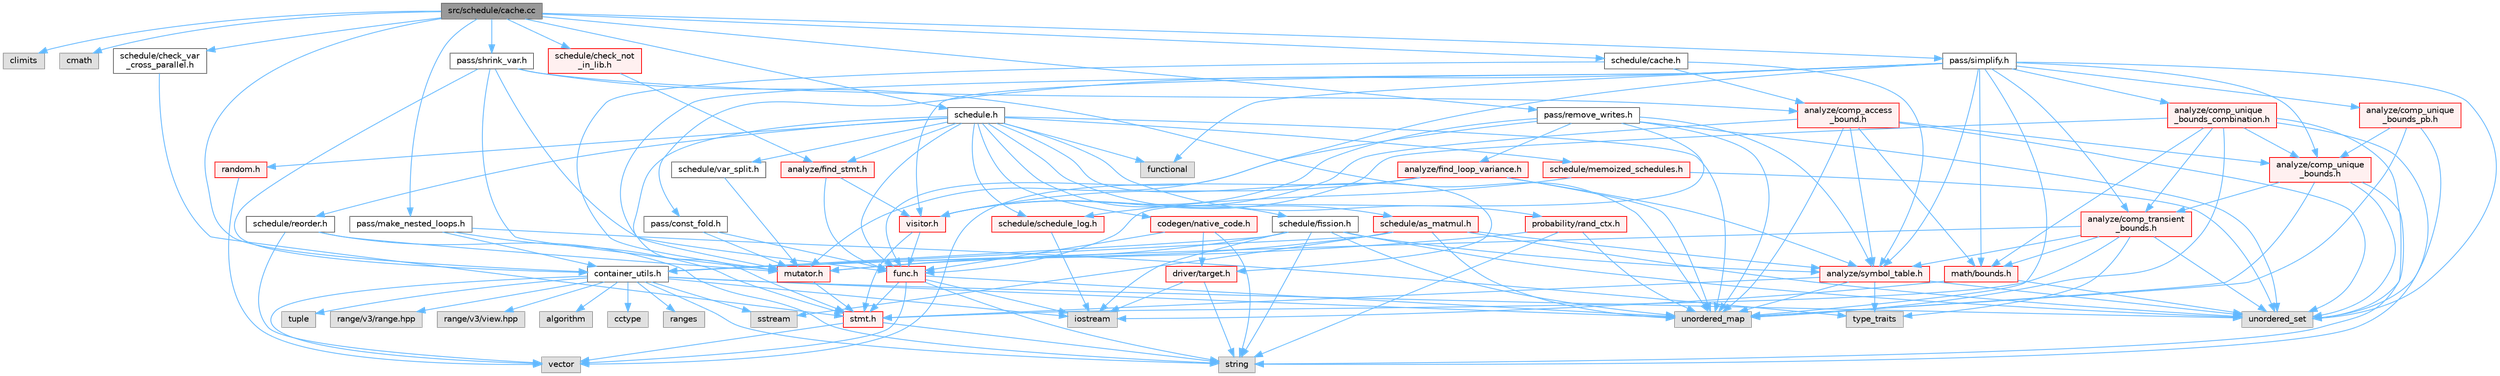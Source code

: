digraph "src/schedule/cache.cc"
{
 // LATEX_PDF_SIZE
  bgcolor="transparent";
  edge [fontname=Helvetica,fontsize=10,labelfontname=Helvetica,labelfontsize=10];
  node [fontname=Helvetica,fontsize=10,shape=box,height=0.2,width=0.4];
  Node1 [label="src/schedule/cache.cc",height=0.2,width=0.4,color="gray40", fillcolor="grey60", style="filled", fontcolor="black",tooltip=" "];
  Node1 -> Node2 [color="steelblue1",style="solid"];
  Node2 [label="climits",height=0.2,width=0.4,color="grey60", fillcolor="#E0E0E0", style="filled",tooltip=" "];
  Node1 -> Node3 [color="steelblue1",style="solid"];
  Node3 [label="cmath",height=0.2,width=0.4,color="grey60", fillcolor="#E0E0E0", style="filled",tooltip=" "];
  Node1 -> Node4 [color="steelblue1",style="solid"];
  Node4 [label="container_utils.h",height=0.2,width=0.4,color="grey40", fillcolor="white", style="filled",URL="$container__utils_8h.html",tooltip=" "];
  Node4 -> Node5 [color="steelblue1",style="solid"];
  Node5 [label="algorithm",height=0.2,width=0.4,color="grey60", fillcolor="#E0E0E0", style="filled",tooltip=" "];
  Node4 -> Node6 [color="steelblue1",style="solid"];
  Node6 [label="cctype",height=0.2,width=0.4,color="grey60", fillcolor="#E0E0E0", style="filled",tooltip=" "];
  Node4 -> Node7 [color="steelblue1",style="solid"];
  Node7 [label="iostream",height=0.2,width=0.4,color="grey60", fillcolor="#E0E0E0", style="filled",tooltip=" "];
  Node4 -> Node8 [color="steelblue1",style="solid"];
  Node8 [label="ranges",height=0.2,width=0.4,color="grey60", fillcolor="#E0E0E0", style="filled",tooltip=" "];
  Node4 -> Node9 [color="steelblue1",style="solid"];
  Node9 [label="sstream",height=0.2,width=0.4,color="grey60", fillcolor="#E0E0E0", style="filled",tooltip=" "];
  Node4 -> Node10 [color="steelblue1",style="solid"];
  Node10 [label="string",height=0.2,width=0.4,color="grey60", fillcolor="#E0E0E0", style="filled",tooltip=" "];
  Node4 -> Node11 [color="steelblue1",style="solid"];
  Node11 [label="tuple",height=0.2,width=0.4,color="grey60", fillcolor="#E0E0E0", style="filled",tooltip=" "];
  Node4 -> Node12 [color="steelblue1",style="solid"];
  Node12 [label="unordered_map",height=0.2,width=0.4,color="grey60", fillcolor="#E0E0E0", style="filled",tooltip=" "];
  Node4 -> Node13 [color="steelblue1",style="solid"];
  Node13 [label="unordered_set",height=0.2,width=0.4,color="grey60", fillcolor="#E0E0E0", style="filled",tooltip=" "];
  Node4 -> Node14 [color="steelblue1",style="solid"];
  Node14 [label="vector",height=0.2,width=0.4,color="grey60", fillcolor="#E0E0E0", style="filled",tooltip=" "];
  Node4 -> Node15 [color="steelblue1",style="solid"];
  Node15 [label="range/v3/range.hpp",height=0.2,width=0.4,color="grey60", fillcolor="#E0E0E0", style="filled",tooltip=" "];
  Node4 -> Node16 [color="steelblue1",style="solid"];
  Node16 [label="range/v3/view.hpp",height=0.2,width=0.4,color="grey60", fillcolor="#E0E0E0", style="filled",tooltip=" "];
  Node1 -> Node17 [color="steelblue1",style="solid"];
  Node17 [label="pass/make_nested_loops.h",height=0.2,width=0.4,color="grey40", fillcolor="white", style="filled",URL="$make__nested__loops_8h.html",tooltip=" "];
  Node17 -> Node18 [color="steelblue1",style="solid"];
  Node18 [label="type_traits",height=0.2,width=0.4,color="grey60", fillcolor="#E0E0E0", style="filled",tooltip=" "];
  Node17 -> Node4 [color="steelblue1",style="solid"];
  Node17 -> Node19 [color="steelblue1",style="solid"];
  Node19 [label="stmt.h",height=0.2,width=0.4,color="red", fillcolor="#FFF0F0", style="filled",URL="$stmt_8h.html",tooltip=" "];
  Node19 -> Node10 [color="steelblue1",style="solid"];
  Node19 -> Node14 [color="steelblue1",style="solid"];
  Node1 -> Node50 [color="steelblue1",style="solid"];
  Node50 [label="pass/remove_writes.h",height=0.2,width=0.4,color="grey40", fillcolor="white", style="filled",URL="$remove__writes_8h.html",tooltip=" "];
  Node50 -> Node12 [color="steelblue1",style="solid"];
  Node50 -> Node13 [color="steelblue1",style="solid"];
  Node50 -> Node51 [color="steelblue1",style="solid"];
  Node51 [label="analyze/find_loop_variance.h",height=0.2,width=0.4,color="red", fillcolor="#FFF0F0", style="filled",URL="$find__loop__variance_8h.html",tooltip=" "];
  Node51 -> Node12 [color="steelblue1",style="solid"];
  Node51 -> Node14 [color="steelblue1",style="solid"];
  Node51 -> Node52 [color="steelblue1",style="solid"];
  Node52 [label="analyze/symbol_table.h",height=0.2,width=0.4,color="red", fillcolor="#FFF0F0", style="filled",URL="$symbol__table_8h.html",tooltip=" "];
  Node52 -> Node18 [color="steelblue1",style="solid"];
  Node52 -> Node12 [color="steelblue1",style="solid"];
  Node52 -> Node13 [color="steelblue1",style="solid"];
  Node52 -> Node19 [color="steelblue1",style="solid"];
  Node51 -> Node55 [color="steelblue1",style="solid"];
  Node55 [label="visitor.h",height=0.2,width=0.4,color="red", fillcolor="#FFF0F0", style="filled",URL="$visitor_8h.html",tooltip=" "];
  Node55 -> Node60 [color="steelblue1",style="solid"];
  Node60 [label="func.h",height=0.2,width=0.4,color="red", fillcolor="#FFF0F0", style="filled",URL="$func_8h.html",tooltip=" "];
  Node60 -> Node7 [color="steelblue1",style="solid"];
  Node60 -> Node10 [color="steelblue1",style="solid"];
  Node60 -> Node12 [color="steelblue1",style="solid"];
  Node60 -> Node14 [color="steelblue1",style="solid"];
  Node60 -> Node19 [color="steelblue1",style="solid"];
  Node55 -> Node19 [color="steelblue1",style="solid"];
  Node50 -> Node52 [color="steelblue1",style="solid"];
  Node50 -> Node60 [color="steelblue1",style="solid"];
  Node50 -> Node66 [color="steelblue1",style="solid"];
  Node66 [label="mutator.h",height=0.2,width=0.4,color="red", fillcolor="#FFF0F0", style="filled",URL="$mutator_8h.html",tooltip=" "];
  Node66 -> Node19 [color="steelblue1",style="solid"];
  Node50 -> Node55 [color="steelblue1",style="solid"];
  Node1 -> Node67 [color="steelblue1",style="solid"];
  Node67 [label="pass/shrink_var.h",height=0.2,width=0.4,color="grey40", fillcolor="white", style="filled",URL="$shrink__var_8h.html",tooltip=" "];
  Node67 -> Node12 [color="steelblue1",style="solid"];
  Node67 -> Node68 [color="steelblue1",style="solid"];
  Node68 [label="analyze/comp_access\l_bound.h",height=0.2,width=0.4,color="red", fillcolor="#FFF0F0", style="filled",URL="$comp__access__bound_8h.html",tooltip=" "];
  Node68 -> Node12 [color="steelblue1",style="solid"];
  Node68 -> Node13 [color="steelblue1",style="solid"];
  Node68 -> Node69 [color="steelblue1",style="solid"];
  Node69 [label="analyze/comp_unique\l_bounds.h",height=0.2,width=0.4,color="red", fillcolor="#FFF0F0", style="filled",URL="$comp__unique__bounds_8h.html",tooltip=" "];
  Node69 -> Node10 [color="steelblue1",style="solid"];
  Node69 -> Node12 [color="steelblue1",style="solid"];
  Node69 -> Node13 [color="steelblue1",style="solid"];
  Node69 -> Node70 [color="steelblue1",style="solid"];
  Node70 [label="analyze/comp_transient\l_bounds.h",height=0.2,width=0.4,color="red", fillcolor="#FFF0F0", style="filled",URL="$comp__transient__bounds_8h.html",tooltip=" "];
  Node70 -> Node18 [color="steelblue1",style="solid"];
  Node70 -> Node13 [color="steelblue1",style="solid"];
  Node70 -> Node52 [color="steelblue1",style="solid"];
  Node70 -> Node4 [color="steelblue1",style="solid"];
  Node70 -> Node78 [color="steelblue1",style="solid"];
  Node78 [label="math/bounds.h",height=0.2,width=0.4,color="red", fillcolor="#FFF0F0", style="filled",URL="$bounds_8h.html",tooltip=" "];
  Node78 -> Node7 [color="steelblue1",style="solid"];
  Node78 -> Node13 [color="steelblue1",style="solid"];
  Node70 -> Node19 [color="steelblue1",style="solid"];
  Node68 -> Node52 [color="steelblue1",style="solid"];
  Node68 -> Node78 [color="steelblue1",style="solid"];
  Node68 -> Node55 [color="steelblue1",style="solid"];
  Node67 -> Node4 [color="steelblue1",style="solid"];
  Node67 -> Node60 [color="steelblue1",style="solid"];
  Node67 -> Node66 [color="steelblue1",style="solid"];
  Node1 -> Node81 [color="steelblue1",style="solid"];
  Node81 [label="pass/simplify.h",height=0.2,width=0.4,color="grey40", fillcolor="white", style="filled",URL="$simplify_8h.html",tooltip=" "];
  Node81 -> Node22 [color="steelblue1",style="solid"];
  Node22 [label="functional",height=0.2,width=0.4,color="grey60", fillcolor="#E0E0E0", style="filled",tooltip=" "];
  Node81 -> Node12 [color="steelblue1",style="solid"];
  Node81 -> Node13 [color="steelblue1",style="solid"];
  Node81 -> Node70 [color="steelblue1",style="solid"];
  Node81 -> Node69 [color="steelblue1",style="solid"];
  Node81 -> Node82 [color="steelblue1",style="solid"];
  Node82 [label="analyze/comp_unique\l_bounds_combination.h",height=0.2,width=0.4,color="red", fillcolor="#FFF0F0", style="filled",URL="$comp__unique__bounds__combination_8h.html",tooltip=" "];
  Node82 -> Node10 [color="steelblue1",style="solid"];
  Node82 -> Node12 [color="steelblue1",style="solid"];
  Node82 -> Node13 [color="steelblue1",style="solid"];
  Node82 -> Node70 [color="steelblue1",style="solid"];
  Node82 -> Node69 [color="steelblue1",style="solid"];
  Node82 -> Node78 [color="steelblue1",style="solid"];
  Node82 -> Node55 [color="steelblue1",style="solid"];
  Node81 -> Node83 [color="steelblue1",style="solid"];
  Node83 [label="analyze/comp_unique\l_bounds_pb.h",height=0.2,width=0.4,color="red", fillcolor="#FFF0F0", style="filled",URL="$comp__unique__bounds__pb_8h.html",tooltip=" "];
  Node83 -> Node12 [color="steelblue1",style="solid"];
  Node83 -> Node13 [color="steelblue1",style="solid"];
  Node83 -> Node69 [color="steelblue1",style="solid"];
  Node81 -> Node52 [color="steelblue1",style="solid"];
  Node81 -> Node60 [color="steelblue1",style="solid"];
  Node81 -> Node78 [color="steelblue1",style="solid"];
  Node81 -> Node66 [color="steelblue1",style="solid"];
  Node81 -> Node102 [color="steelblue1",style="solid"];
  Node102 [label="pass/const_fold.h",height=0.2,width=0.4,color="grey40", fillcolor="white", style="filled",URL="$const__fold_8h.html",tooltip=" "];
  Node102 -> Node60 [color="steelblue1",style="solid"];
  Node102 -> Node66 [color="steelblue1",style="solid"];
  Node81 -> Node55 [color="steelblue1",style="solid"];
  Node1 -> Node103 [color="steelblue1",style="solid"];
  Node103 [label="schedule.h",height=0.2,width=0.4,color="grey40", fillcolor="white", style="filled",URL="$schedule_8h.html",tooltip=" "];
  Node103 -> Node22 [color="steelblue1",style="solid"];
  Node103 -> Node12 [color="steelblue1",style="solid"];
  Node103 -> Node72 [color="steelblue1",style="solid"];
  Node72 [label="analyze/find_stmt.h",height=0.2,width=0.4,color="red", fillcolor="#FFF0F0", style="filled",URL="$find__stmt_8h.html",tooltip=" "];
  Node72 -> Node60 [color="steelblue1",style="solid"];
  Node72 -> Node55 [color="steelblue1",style="solid"];
  Node103 -> Node104 [color="steelblue1",style="solid"];
  Node104 [label="codegen/native_code.h",height=0.2,width=0.4,color="red", fillcolor="#FFF0F0", style="filled",URL="$native__code_8h.html",tooltip=" "];
  Node104 -> Node10 [color="steelblue1",style="solid"];
  Node104 -> Node64 [color="steelblue1",style="solid"];
  Node64 [label="driver/target.h",height=0.2,width=0.4,color="red", fillcolor="#FFF0F0", style="filled",URL="$target_8h.html",tooltip=" "];
  Node64 -> Node7 [color="steelblue1",style="solid"];
  Node64 -> Node10 [color="steelblue1",style="solid"];
  Node104 -> Node60 [color="steelblue1",style="solid"];
  Node103 -> Node64 [color="steelblue1",style="solid"];
  Node103 -> Node60 [color="steelblue1",style="solid"];
  Node103 -> Node105 [color="steelblue1",style="solid"];
  Node105 [label="probability/rand_ctx.h",height=0.2,width=0.4,color="red", fillcolor="#FFF0F0", style="filled",URL="$rand__ctx_8h.html",tooltip=" "];
  Node105 -> Node10 [color="steelblue1",style="solid"];
  Node105 -> Node12 [color="steelblue1",style="solid"];
  Node105 -> Node4 [color="steelblue1",style="solid"];
  Node103 -> Node114 [color="steelblue1",style="solid"];
  Node114 [label="random.h",height=0.2,width=0.4,color="red", fillcolor="#FFF0F0", style="filled",URL="$random_8h.html",tooltip=" "];
  Node114 -> Node14 [color="steelblue1",style="solid"];
  Node103 -> Node115 [color="steelblue1",style="solid"];
  Node115 [label="schedule/as_matmul.h",height=0.2,width=0.4,color="red", fillcolor="#FFF0F0", style="filled",URL="$as__matmul_8h.html",tooltip=" "];
  Node115 -> Node9 [color="steelblue1",style="solid"];
  Node115 -> Node12 [color="steelblue1",style="solid"];
  Node115 -> Node13 [color="steelblue1",style="solid"];
  Node115 -> Node52 [color="steelblue1",style="solid"];
  Node115 -> Node4 [color="steelblue1",style="solid"];
  Node115 -> Node66 [color="steelblue1",style="solid"];
  Node103 -> Node117 [color="steelblue1",style="solid"];
  Node117 [label="schedule/fission.h",height=0.2,width=0.4,color="grey40", fillcolor="white", style="filled",URL="$fission_8h.html",tooltip=" "];
  Node117 -> Node7 [color="steelblue1",style="solid"];
  Node117 -> Node10 [color="steelblue1",style="solid"];
  Node117 -> Node12 [color="steelblue1",style="solid"];
  Node117 -> Node13 [color="steelblue1",style="solid"];
  Node117 -> Node52 [color="steelblue1",style="solid"];
  Node117 -> Node4 [color="steelblue1",style="solid"];
  Node117 -> Node66 [color="steelblue1",style="solid"];
  Node103 -> Node118 [color="steelblue1",style="solid"];
  Node118 [label="schedule/memoized_schedules.h",height=0.2,width=0.4,color="red", fillcolor="#FFF0F0", style="filled",URL="$memoized__schedules_8h.html",tooltip=" "];
  Node118 -> Node13 [color="steelblue1",style="solid"];
  Node118 -> Node119 [color="steelblue1",style="solid"];
  Node119 [label="schedule/schedule_log.h",height=0.2,width=0.4,color="red", fillcolor="#FFF0F0", style="filled",URL="$schedule__log_8h.html",tooltip=" "];
  Node119 -> Node7 [color="steelblue1",style="solid"];
  Node103 -> Node121 [color="steelblue1",style="solid"];
  Node121 [label="schedule/reorder.h",height=0.2,width=0.4,color="grey40", fillcolor="white", style="filled",URL="$reorder_8h.html",tooltip=" "];
  Node121 -> Node10 [color="steelblue1",style="solid"];
  Node121 -> Node14 [color="steelblue1",style="solid"];
  Node121 -> Node66 [color="steelblue1",style="solid"];
  Node103 -> Node119 [color="steelblue1",style="solid"];
  Node103 -> Node122 [color="steelblue1",style="solid"];
  Node122 [label="schedule/var_split.h",height=0.2,width=0.4,color="grey40", fillcolor="white", style="filled",URL="$var__split_8h.html",tooltip=" "];
  Node122 -> Node66 [color="steelblue1",style="solid"];
  Node103 -> Node19 [color="steelblue1",style="solid"];
  Node1 -> Node123 [color="steelblue1",style="solid"];
  Node123 [label="schedule/cache.h",height=0.2,width=0.4,color="grey40", fillcolor="white", style="filled",URL="$cache_8h.html",tooltip=" "];
  Node123 -> Node68 [color="steelblue1",style="solid"];
  Node123 -> Node52 [color="steelblue1",style="solid"];
  Node123 -> Node66 [color="steelblue1",style="solid"];
  Node1 -> Node124 [color="steelblue1",style="solid"];
  Node124 [label="schedule/check_not\l_in_lib.h",height=0.2,width=0.4,color="red", fillcolor="#FFF0F0", style="filled",URL="$check__not__in__lib_8h.html",tooltip=" "];
  Node124 -> Node72 [color="steelblue1",style="solid"];
  Node1 -> Node125 [color="steelblue1",style="solid"];
  Node125 [label="schedule/check_var\l_cross_parallel.h",height=0.2,width=0.4,color="grey40", fillcolor="white", style="filled",URL="$check__var__cross__parallel_8h.html",tooltip=" "];
  Node125 -> Node19 [color="steelblue1",style="solid"];
}
